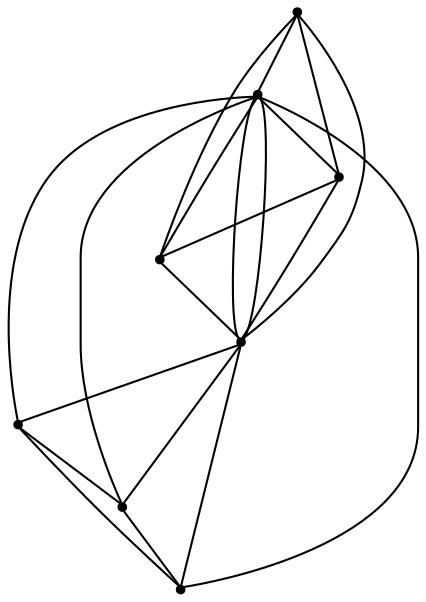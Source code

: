 graph {
  node [shape=point,comment="{\"directed\":false,\"doi\":\"10.1007/978-3-319-50106-2_26\",\"figure\":\"3 (4)\"}"]

  v0 [pos="1406.8553659560323,250.04646325944725"]
  v1 [pos="1406.8553659560323,459.91283773144767"]
  v2 [pos="1538.0221202087116,328.7486050862688"]
  v3 [pos="1538.0221202087116,381.2147655134824"]
  v4 [pos="1511.7928835288008,354.9838472795806"]
  v5 [pos="1327.9959036000978,386.63113670531357"]
  v6 [pos="1328.1542387601655,328.74860508626875"]
  v7 [pos="1249.451108529141,354.9838472795806"]

  v0 -- v3 [id="-1",pos="1406.8553659560323,250.04646325944725 1590.4909266864092,328.7486050862688 1590.4909266864092,328.7486050862688 1590.4909266864092,328.7486050862688 1538.0221202087116,381.2147655134824 1538.0221202087116,381.2147655134824 1538.0221202087116,381.2147655134824"]
  v7 -- v6 [id="-2",pos="1249.451108529141,354.9838472795806 1328.1542387601655,328.74860508626875 1328.1542387601655,328.74860508626875 1328.1542387601655,328.74860508626875"]
  v7 -- v1 [id="-3",pos="1249.451108529141,354.9838472795806 1406.8553659560323,459.91283773144767 1406.8553659560323,459.91283773144767 1406.8553659560323,459.91283773144767"]
  v7 -- v5 [id="-4",pos="1249.451108529141,354.9838472795806 1327.9959036000978,386.63113670531357 1327.9959036000978,386.63113670531357 1327.9959036000978,386.63113670531357"]
  v5 -- v6 [id="-5",pos="1327.9959036000978,386.63113670531357 1328.1542387601655,328.74860508626875 1328.1542387601655,328.74860508626875 1328.1542387601655,328.74860508626875"]
  v6 -- v0 [id="-6",pos="1328.1542387601655,328.74860508626875 1406.8553659560323,250.04646325944725 1406.8553659560323,250.04646325944725 1406.8553659560323,250.04646325944725"]
  v6 -- v1 [id="-7",pos="1328.1542387601655,328.74860508626875 1361.8170568515877,348.18890403612903 1361.8170568515877,348.18890403612903 1361.8170568515877,348.18890403612903 1406.8553659560323,459.91283773144767 1406.8553659560323,459.91283773144767 1406.8553659560323,459.91283773144767"]
  v1 -- v0 [id="-8",pos="1406.8553659560323,459.91283773144767 1406.8553659560323,250.04646325944725 1406.8553659560323,250.04646325944725 1406.8553659560323,250.04646325944725"]
  v1 -- v3 [id="-9",pos="1406.8553659560323,459.91283773144767 1538.0221202087116,381.2147655134824 1538.0221202087116,381.2147655134824 1538.0221202087116,381.2147655134824"]
  v1 -- v0 [id="-10",pos="1406.8553659560323,459.91283773144767 1590.4909266864092,381.21479730730164 1590.4909266864092,381.21479730730164 1590.4909266864092,381.21479730730164 1590.4909266864092,328.74459906505086 1590.4909266864092,328.74459906505086 1590.4909266864092,328.74459906505086 1406.8553659560323,250.04646325944725 1406.8553659560323,250.04646325944725 1406.8553659560323,250.04646325944725"]
  v1 -- v4 [id="-11",pos="1406.8553659560323,459.91283773144767 1511.7928835288008,354.9838472795806 1511.7928835288008,354.9838472795806 1511.7928835288008,354.9838472795806"]
  v0 -- v5 [id="-13",pos="1406.8553659560323,250.04646325944725 1327.9959036000978,386.63113670531357 1327.9959036000978,386.63113670531357 1327.9959036000978,386.63113670531357"]
  v0 -- v2 [id="-14",pos="1406.8553659560323,250.04646325944725 1538.0221202087116,328.7486050862688 1538.0221202087116,328.7486050862688 1538.0221202087116,328.7486050862688"]
  v1 -- v2 [id="-20",pos="1406.8553659560323,459.91283773144767 1590.4909266864092,381.21463833820565 1590.4909266864092,381.21463833820565 1590.4909266864092,381.21463833820565 1538.0221202087116,328.7486050862688 1538.0221202087116,328.7486050862688 1538.0221202087116,328.7486050862688"]
  v1 -- v5 [id="-21",pos="1406.8553659560323,459.91283773144767 1327.9959036000978,386.63113670531357 1327.9959036000978,386.63113670531357 1327.9959036000978,386.63113670531357"]
  v2 -- v3 [id="-22",pos="1538.0221202087116,328.7486050862688 1538.0221202087116,381.2147655134824 1538.0221202087116,381.2147655134824 1538.0221202087116,381.2147655134824"]
  v7 -- v0 [id="-26",pos="1249.451108529141,354.9838472795806 1406.8553659560323,250.04646325944725 1406.8553659560323,250.04646325944725 1406.8553659560323,250.04646325944725"]
  v4 -- v3 [id="-29",pos="1511.7928835288008,354.9838472795806 1538.0221202087116,381.2147655134824 1538.0221202087116,381.2147655134824 1538.0221202087116,381.2147655134824"]
  v4 -- v2 [id="-30",pos="1511.7928835288008,354.9838472795806 1538.0221202087116,328.7486050862688 1538.0221202087116,328.7486050862688 1538.0221202087116,328.7486050862688"]
  v4 -- v0 [id="-31",pos="1511.7928835288008,354.9838472795806 1406.8553659560323,250.04646325944725 1406.8553659560323,250.04646325944725 1406.8553659560323,250.04646325944725"]
}